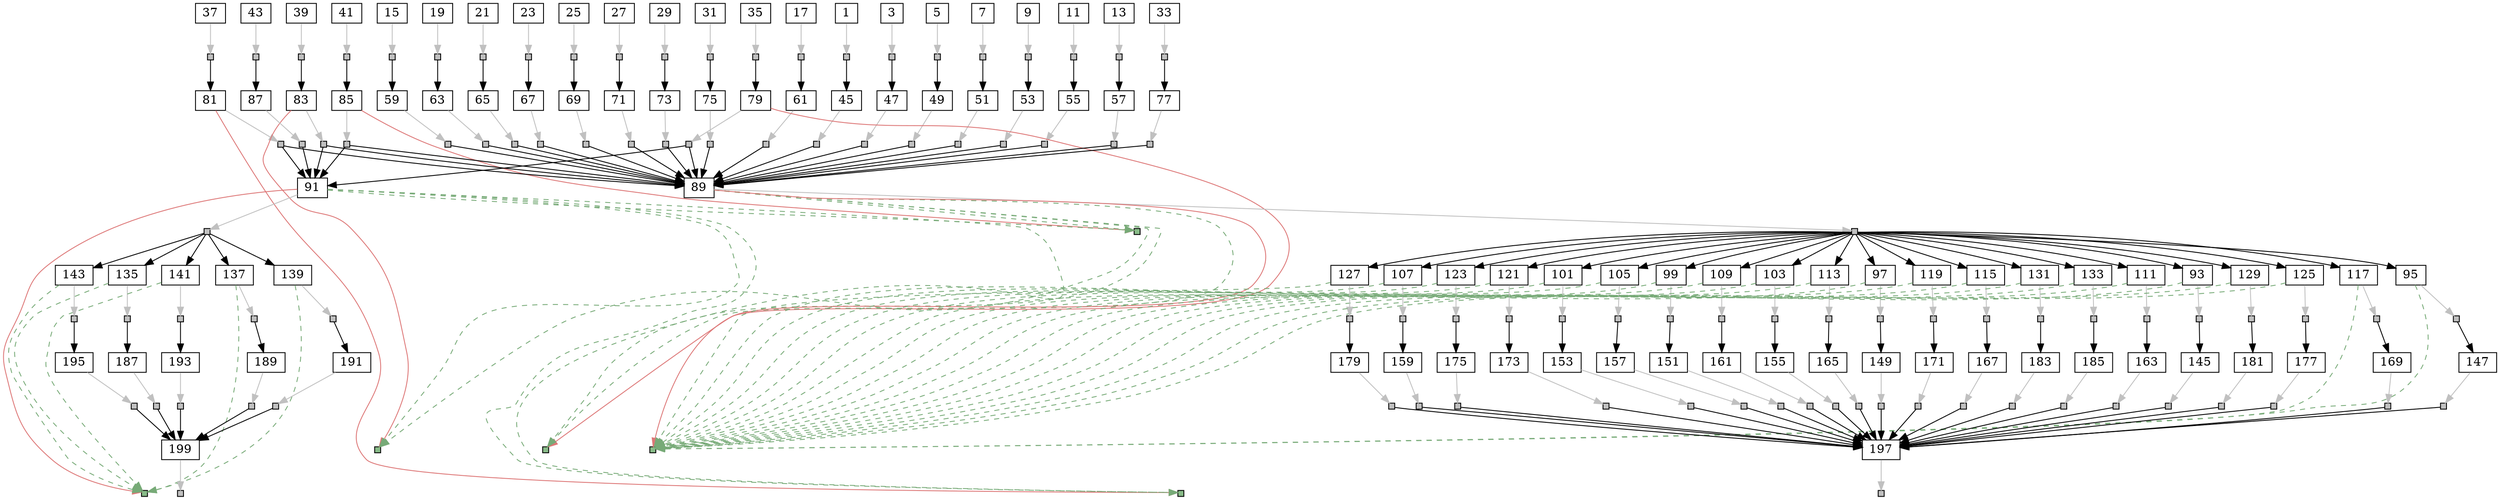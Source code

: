 strict digraph  {
	node [label="\N"];
	1	 [height=0,
		shape=rect,
		size=17.86,
		width=0];
	2	 [fillcolor=gray,
		height=0.1,
		label="",
		shape=rect,
		size=0,
		style=filled,
		width=0.1];
	1 -> 2	 [color=gray,
		size=41474567.0];
	45	 [height=0,
		shape=rect,
		size=667.17,
		width=0];
	2 -> 45	 [size=1008815.0];
	3	 [height=0,
		shape=rect,
		size=17.81,
		width=0];
	4	 [fillcolor=gray,
		height=0.1,
		label="",
		shape=rect,
		size=0,
		style=filled,
		width=0.1];
	3 -> 4	 [color=gray,
		size=41519120.0];
	47	 [height=0,
		shape=rect,
		size=651.61,
		width=0];
	4 -> 47	 [size=998202.0];
	5	 [height=0,
		shape=rect,
		size=18.42,
		width=0];
	6	 [fillcolor=gray,
		height=0.1,
		label="",
		shape=rect,
		size=0,
		style=filled,
		width=0.1];
	5 -> 6	 [color=gray,
		size=41500143.0];
	49	 [height=0,
		shape=rect,
		size=259.48,
		width=0];
	6 -> 49	 [size=992910.0];
	7	 [height=0,
		shape=rect,
		size=18.06,
		width=0];
	8	 [fillcolor=gray,
		height=0.1,
		label="",
		shape=rect,
		size=0,
		style=filled,
		width=0.1];
	7 -> 8	 [color=gray,
		size=41446079.0];
	51	 [height=0,
		shape=rect,
		size=655.91,
		width=0];
	8 -> 51	 [size=929631.0];
	9	 [height=0,
		shape=rect,
		size=17.69,
		width=0];
	10	 [fillcolor=gray,
		height=0.1,
		label="",
		shape=rect,
		size=0,
		style=filled,
		width=0.1];
	9 -> 10	 [color=gray,
		size=41431866.0];
	53	 [height=0,
		shape=rect,
		size=250.36,
		width=0];
	10 -> 53	 [size=973521.0];
	11	 [height=0,
		shape=rect,
		size=18.57,
		width=0];
	12	 [fillcolor=gray,
		height=0.1,
		label="",
		shape=rect,
		size=0,
		style=filled,
		width=0.1];
	11 -> 12	 [color=gray,
		size=41485368.0];
	55	 [height=0,
		shape=rect,
		size=385.76,
		width=0];
	12 -> 55	 [size=992161.0];
	13	 [height=0,
		shape=rect,
		size=18.79,
		width=0];
	14	 [fillcolor=gray,
		height=0.1,
		label="",
		shape=rect,
		size=0,
		style=filled,
		width=0.1];
	13 -> 14	 [color=gray,
		size=41472551.0];
	57	 [height=0,
		shape=rect,
		size=485.12,
		width=0];
	14 -> 57	 [size=978391.0];
	15	 [height=0,
		shape=rect,
		size=17.97,
		width=0];
	16	 [fillcolor=gray,
		height=0.1,
		label="",
		shape=rect,
		size=0,
		style=filled,
		width=0.1];
	15 -> 16	 [color=gray,
		size=41481777.0];
	59	 [height=0,
		shape=rect,
		size=355.82,
		width=0];
	16 -> 59	 [size=1012558.0];
	17	 [height=0,
		shape=rect,
		size=18.17,
		width=0];
	18	 [fillcolor=gray,
		height=0.1,
		label="",
		shape=rect,
		size=0,
		style=filled,
		width=0.1];
	17 -> 18	 [color=gray,
		size=41535178.0];
	61	 [height=0,
		shape=rect,
		size=271.68,
		width=0];
	18 -> 61	 [size=1024094.0];
	19	 [height=0,
		shape=rect,
		size=17.71,
		width=0];
	20	 [fillcolor=gray,
		height=0.1,
		label="",
		shape=rect,
		size=0,
		style=filled,
		width=0.1];
	19 -> 20	 [color=gray,
		size=41546653.0];
	63	 [height=0,
		shape=rect,
		size=378.14,
		width=0];
	20 -> 63	 [size=1000464.0];
	21	 [height=0,
		shape=rect,
		size=17.67,
		width=0];
	22	 [fillcolor=gray,
		height=0.1,
		label="",
		shape=rect,
		size=0,
		style=filled,
		width=0.1];
	21 -> 22	 [color=gray,
		size=41518648.0];
	65	 [height=0,
		shape=rect,
		size=663.12,
		width=0];
	22 -> 65	 [size=996704.0];
	23	 [height=0,
		shape=rect,
		size=18.1,
		width=0];
	24	 [fillcolor=gray,
		height=0.1,
		label="",
		shape=rect,
		size=0,
		style=filled,
		width=0.1];
	23 -> 24	 [color=gray,
		size=41493866.0];
	67	 [height=0,
		shape=rect,
		size=637.45,
		width=0];
	24 -> 67	 [size=975817.0];
	25	 [height=0,
		shape=rect,
		size=18.36,
		width=0];
	26	 [fillcolor=gray,
		height=0.1,
		label="",
		shape=rect,
		size=0,
		style=filled,
		width=0.1];
	25 -> 26	 [color=gray,
		size=41466307.0];
	69	 [height=0,
		shape=rect,
		size=344.73,
		width=0];
	26 -> 69	 [size=977899.0];
	27	 [height=0,
		shape=rect,
		size=17.64,
		width=0];
	28	 [fillcolor=gray,
		height=0.1,
		label="",
		shape=rect,
		size=0,
		style=filled,
		width=0.1];
	27 -> 28	 [color=gray,
		size=41487685.0];
	71	 [height=0,
		shape=rect,
		size=409.69,
		width=0];
	28 -> 71	 [size=996422.0];
	29	 [height=0,
		shape=rect,
		size=18.25,
		width=0];
	30	 [fillcolor=gray,
		height=0.1,
		label="",
		shape=rect,
		size=0,
		style=filled,
		width=0.1];
	29 -> 30	 [color=gray,
		size=41568827.0];
	73	 [height=0,
		shape=rect,
		size=364.02,
		width=0];
	30 -> 73	 [size=1029025.0];
	31	 [height=0,
		shape=rect,
		size=18.49,
		width=0];
	32	 [fillcolor=gray,
		height=0.1,
		label="",
		shape=rect,
		size=0,
		style=filled,
		width=0.1];
	31 -> 32	 [color=gray,
		size=41521503.0];
	75	 [height=0,
		shape=rect,
		size=633.05,
		width=0];
	32 -> 75	 [size=1003240.0];
	33	 [height=0,
		shape=rect,
		size=18.36,
		width=0];
	34	 [fillcolor=gray,
		height=0.1,
		label="",
		shape=rect,
		size=0,
		style=filled,
		width=0.1];
	33 -> 34	 [color=gray,
		size=41469406.0];
	77	 [height=0,
		shape=rect,
		size=432.18,
		width=0];
	34 -> 77	 [size=957615.0];
	35	 [height=0,
		shape=rect,
		size=18.41,
		width=0];
	36	 [fillcolor=gray,
		height=0.1,
		label="",
		shape=rect,
		size=0,
		style=filled,
		width=0.1];
	35 -> 36	 [color=gray,
		size=41527155.0];
	79	 [height=0,
		shape=rect,
		size=291.66,
		width=0];
	36 -> 79	 [size=1005265.0];
	37	 [height=0,
		shape=rect,
		size=17.65,
		width=0];
	38	 [fillcolor=gray,
		height=0.1,
		label="",
		shape=rect,
		size=0,
		style=filled,
		width=0.1];
	37 -> 38	 [color=gray,
		size=41457481.0];
	81	 [height=0,
		shape=rect,
		size=355.3,
		width=0];
	38 -> 81	 [size=977025.0];
	39	 [height=0,
		shape=rect,
		size=18.54,
		width=0];
	40	 [fillcolor=gray,
		height=0.1,
		label="",
		shape=rect,
		size=0,
		style=filled,
		width=0.1];
	39 -> 40	 [color=gray,
		size=41471695.0];
	83	 [height=0,
		shape=rect,
		size=247.07,
		width=0];
	40 -> 83	 [size=975948.0];
	41	 [height=0,
		shape=rect,
		size=17.54,
		width=0];
	42	 [fillcolor=gray,
		height=0.1,
		label="",
		shape=rect,
		size=0,
		style=filled,
		width=0.1];
	41 -> 42	 [color=gray,
		size=41528125.0];
	85	 [height=0,
		shape=rect,
		size=495.44,
		width=0];
	42 -> 85	 [size=995489.0];
	43	 [height=0,
		shape=rect,
		size=19.39,
		width=0];
	44	 [fillcolor=gray,
		height=0.1,
		label="",
		shape=rect,
		size=0,
		style=filled,
		width=0.1];
	43 -> 44	 [color=gray,
		size=41506307.0];
	87	 [height=0,
		shape=rect,
		size=622.44,
		width=0];
	44 -> 87	 [size=994757.0];
	46	 [fillcolor=gray,
		height=0.1,
		label="",
		shape=rect,
		size=0,
		style=filled,
		width=0.1];
	45 -> 46	 [color=gray,
		size=43208387.0];
	89	 [height=0,
		shape=rect,
		size=5.61,
		width=0];
	46 -> 89	 [size=321212.0];
	48	 [fillcolor=gray,
		height=0.1,
		label="",
		shape=rect,
		size=0,
		style=filled,
		width=0.1];
	47 -> 48	 [color=gray,
		size=43236328.0];
	48 -> 89	 [size=293987.0];
	50	 [fillcolor=gray,
		height=0.1,
		label="",
		shape=rect,
		size=0,
		style=filled,
		width=0.1];
	49 -> 50	 [color=gray,
		size=43305999.0];
	50 -> 89	 [size=377343.0];
	52	 [fillcolor=gray,
		height=0.1,
		label="",
		shape=rect,
		size=0,
		style=filled,
		width=0.1];
	51 -> 52	 [color=gray,
		size=43398956.0];
	52 -> 89	 [size=461085.0];
	54	 [fillcolor=gray,
		height=0.1,
		label="",
		shape=rect,
		size=0,
		style=filled,
		width=0.1];
	53 -> 54	 [color=gray,
		size=43086448.0];
	54 -> 89	 [size=206680.0];
	56	 [fillcolor=gray,
		height=0.1,
		label="",
		shape=rect,
		size=0,
		style=filled,
		width=0.1];
	55 -> 56	 [color=gray,
		size=43359290.0];
	56 -> 89	 [size=444660.0];
	58	 [fillcolor=gray,
		height=0.1,
		label="",
		shape=rect,
		size=0,
		style=filled,
		width=0.1];
	57 -> 58	 [color=gray,
		size=43124106.0];
	58 -> 89	 [size=208523.0];
	60	 [fillcolor=gray,
		height=0.1,
		label="",
		shape=rect,
		size=0,
		style=filled,
		width=0.1];
	59 -> 60	 [color=gray,
		size=43294149.0];
	60 -> 89	 [size=403507.0];
	62	 [fillcolor=gray,
		height=0.1,
		label="",
		shape=rect,
		size=0,
		style=filled,
		width=0.1];
	61 -> 62	 [color=gray,
		size=43385632.0];
	62 -> 89	 [size=453125.0];
	64	 [fillcolor=gray,
		height=0.1,
		label="",
		shape=rect,
		size=0,
		style=filled,
		width=0.1];
	63 -> 64	 [color=gray,
		size=43322227.0];
	64 -> 89	 [size=354615.0];
	66	 [fillcolor=gray,
		height=0.1,
		label="",
		shape=rect,
		size=0,
		style=filled,
		width=0.1];
	65 -> 66	 [color=gray,
		size=43239975.0];
	66 -> 89	 [size=296608.0];
	68	 [fillcolor=gray,
		height=0.1,
		label="",
		shape=rect,
		size=0,
		style=filled,
		width=0.1];
	67 -> 68	 [color=gray,
		size=43256461.0];
	68 -> 89	 [size=316989.0];
	70	 [fillcolor=gray,
		height=0.1,
		label="",
		shape=rect,
		size=0,
		style=filled,
		width=0.1];
	69 -> 70	 [color=gray,
		size=43195243.0];
	70 -> 89	 [size=285412.0];
	72	 [fillcolor=gray,
		height=0.1,
		label="",
		shape=rect,
		size=0,
		style=filled,
		width=0.1];
	71 -> 72	 [color=gray,
		size=43149126.0];
	72 -> 89	 [size=236440.0];
	74	 [fillcolor=gray,
		height=0.1,
		label="",
		shape=rect,
		size=0,
		style=filled,
		width=0.1];
	73 -> 74	 [color=gray,
		size=43341381.0];
	74 -> 89	 [size=380156.0];
	76	 [fillcolor=gray,
		height=0.1,
		label="",
		shape=rect,
		size=0,
		style=filled,
		width=0.1];
	75 -> 76	 [color=gray,
		size=43383869.0];
	76 -> 89	 [size=444183.0];
	78	 [fillcolor=gray,
		height=0.1,
		label="",
		shape=rect,
		size=0,
		style=filled,
		width=0.1];
	77 -> 78	 [color=gray,
		size=43239206.0];
	78 -> 89	 [size=305992.0];
	80	 [fillcolor=gray,
		height=0.1,
		label="",
		shape=rect,
		size=0,
		style=filled,
		width=0.1];
	79 -> 80	 [color=gray,
		size=43210376.0];
	201	 [fillcolor="#88bb88",
		height=0.1,
		label="",
		shape=rect,
		size=0,
		style=filled,
		width=0.1];
	79 -> 201	 [color="#dd7777",
		size=428410.0,
		weight=0];
	80 -> 89	 [size=0];
	91	 [height=0,
		shape=rect,
		size=5.53,
		width=0];
	80 -> 91	 [size=0];
	82	 [fillcolor=gray,
		height=0.1,
		label="",
		shape=rect,
		size=0,
		style=filled,
		width=0.1];
	81 -> 82	 [color=gray,
		size=43137471.0];
	202	 [fillcolor="#88bb88",
		height=0.1,
		label="",
		shape=rect,
		size=0,
		style=filled,
		width=0.1];
	81 -> 202	 [color="#dd7777",
		size=428410.0,
		weight=0];
	82 -> 89	 [size=0];
	82 -> 91	 [size=0];
	84	 [fillcolor=gray,
		height=0.1,
		label="",
		shape=rect,
		size=0,
		style=filled,
		width=0.1];
	83 -> 84	 [color=gray,
		size=43334857.0];
	203	 [fillcolor="#88bb88",
		height=0.1,
		label="",
		shape=rect,
		size=0,
		style=filled,
		width=0.1];
	83 -> 203	 [color="#dd7777",
		size=428410.0,
		weight=0];
	84 -> 89	 [size=0];
	84 -> 91	 [size=0];
	86	 [fillcolor=gray,
		height=0.1,
		label="",
		shape=rect,
		size=0,
		style=filled,
		width=0.1];
	85 -> 86	 [color=gray,
		size=43344949.0];
	204	 [fillcolor="#88bb88",
		height=0.1,
		label="",
		shape=rect,
		size=0,
		style=filled,
		width=0.1];
	85 -> 204	 [color="#dd7777",
		size=428410.0,
		weight=0];
	86 -> 89	 [size=0];
	86 -> 91	 [size=0];
	88	 [fillcolor=gray,
		height=0.1,
		label="",
		shape=rect,
		size=0,
		style=filled,
		width=0.1];
	87 -> 88	 [color=gray,
		size=43281416.0];
	88 -> 91	 [size=348443.0];
	90	 [fillcolor=gray,
		height=0.1,
		label="",
		shape=rect,
		size=0,
		style=filled,
		width=0.1];
	89 -> 90	 [color=gray,
		size=1345960.0];
	89 -> 201	 [color="#77aa77",
		size=0,
		style=dashed,
		weight=0];
	89 -> 202	 [color="#77aa77",
		size=0,
		style=dashed,
		weight=0];
	89 -> 203	 [color="#77aa77",
		size=0,
		style=dashed,
		weight=0];
	89 -> 204	 [color="#77aa77",
		size=0,
		style=dashed,
		weight=0];
	205	 [fillcolor="#88bb88",
		height=0.1,
		label="",
		shape=rect,
		size=0,
		style=filled,
		width=0.1];
	89 -> 205	 [color="#dd7777",
		size=428410.0,
		weight=0];
	93	 [height=0,
		shape=rect,
		size=4.39,
		width=0];
	90 -> 93	 [size=0];
	95	 [height=0,
		shape=rect,
		size=5.25,
		width=0];
	90 -> 95	 [size=0];
	97	 [height=0,
		shape=rect,
		size=5.18,
		width=0];
	90 -> 97	 [size=0];
	99	 [height=0,
		shape=rect,
		size=5.16,
		width=0];
	90 -> 99	 [size=0];
	101	 [height=0,
		shape=rect,
		size=4.81,
		width=0];
	90 -> 101	 [size=0];
	103	 [height=0,
		shape=rect,
		size=5.15,
		width=0];
	90 -> 103	 [size=0];
	105	 [height=0,
		shape=rect,
		size=5.05,
		width=0];
	90 -> 105	 [size=0];
	107	 [height=0,
		shape=rect,
		size=4.75,
		width=0];
	90 -> 107	 [size=0];
	109	 [height=0,
		shape=rect,
		size=5.43,
		width=0];
	90 -> 109	 [size=0];
	111	 [height=0,
		shape=rect,
		size=5.46,
		width=0];
	90 -> 111	 [size=0];
	113	 [height=0,
		shape=rect,
		size=6.01,
		width=0];
	90 -> 113	 [size=0];
	115	 [height=0,
		shape=rect,
		size=5.03,
		width=0];
	90 -> 115	 [size=0];
	117	 [height=0,
		shape=rect,
		size=5.66,
		width=0];
	90 -> 117	 [size=0];
	119	 [height=0,
		shape=rect,
		size=5.41,
		width=0];
	90 -> 119	 [size=0];
	121	 [height=0,
		shape=rect,
		size=4.94,
		width=0];
	90 -> 121	 [size=0];
	123	 [height=0,
		shape=rect,
		size=5.14,
		width=0];
	90 -> 123	 [size=0];
	125	 [height=0,
		shape=rect,
		size=4.76,
		width=0];
	90 -> 125	 [size=0];
	127	 [height=0,
		shape=rect,
		size=5.66,
		width=0];
	90 -> 127	 [size=0];
	129	 [height=0,
		shape=rect,
		size=5.17,
		width=0];
	90 -> 129	 [size=0];
	131	 [height=0,
		shape=rect,
		size=5.36,
		width=0];
	90 -> 131	 [size=0];
	133	 [height=0,
		shape=rect,
		size=4.27,
		width=0];
	90 -> 133	 [size=0];
	92	 [fillcolor=gray,
		height=0.1,
		label="",
		shape=rect,
		size=0,
		style=filled,
		width=0.1];
	91 -> 92	 [color=gray,
		size=1349285.0];
	91 -> 201	 [color="#77aa77",
		size=0,
		style=dashed,
		weight=0];
	91 -> 202	 [color="#77aa77",
		size=0,
		style=dashed,
		weight=0];
	91 -> 203	 [color="#77aa77",
		size=0,
		style=dashed,
		weight=0];
	91 -> 204	 [color="#77aa77",
		size=0,
		style=dashed,
		weight=0];
	206	 [fillcolor="#88bb88",
		height=0.1,
		label="",
		shape=rect,
		size=0,
		style=filled,
		width=0.1];
	91 -> 206	 [color="#dd7777",
		size=428410.0,
		weight=0];
	135	 [height=0,
		shape=rect,
		size=5.28,
		width=0];
	92 -> 135	 [size=0];
	137	 [height=0,
		shape=rect,
		size=5.34,
		width=0];
	92 -> 137	 [size=0];
	139	 [height=0,
		shape=rect,
		size=4.76,
		width=0];
	92 -> 139	 [size=0];
	141	 [height=0,
		shape=rect,
		size=5.26,
		width=0];
	92 -> 141	 [size=0];
	143	 [height=0,
		shape=rect,
		size=5.23,
		width=0];
	92 -> 143	 [size=0];
	94	 [fillcolor=gray,
		height=0.1,
		label="",
		shape=rect,
		size=0,
		style=filled,
		width=0.1];
	93 -> 94	 [color=gray,
		size=49159.0];
	93 -> 205	 [color="#77aa77",
		size=0,
		style=dashed,
		weight=0];
	145	 [height=0,
		shape=rect,
		size=674.42,
		width=0];
	94 -> 145	 [size=14431.0];
	96	 [fillcolor=gray,
		height=0.1,
		label="",
		shape=rect,
		size=0,
		style=filled,
		width=0.1];
	95 -> 96	 [color=gray,
		size=41252.0];
	95 -> 205	 [color="#77aa77",
		size=0,
		style=dashed,
		weight=0];
	147	 [height=0,
		shape=rect,
		size=677.15,
		width=0];
	96 -> 147	 [size=6524.0];
	98	 [fillcolor=gray,
		height=0.1,
		label="",
		shape=rect,
		size=0,
		style=filled,
		width=0.1];
	97 -> 98	 [color=gray,
		size=46629.0];
	97 -> 205	 [color="#77aa77",
		size=0,
		style=dashed,
		weight=0];
	149	 [height=0,
		shape=rect,
		size=315.05,
		width=0];
	98 -> 149	 [size=11901.0];
	100	 [fillcolor=gray,
		height=0.1,
		label="",
		shape=rect,
		size=0,
		style=filled,
		width=0.1];
	99 -> 100	 [color=gray,
		size=44943.0];
	99 -> 205	 [color="#77aa77",
		size=0,
		style=dashed,
		weight=0];
	151	 [height=0,
		shape=rect,
		size=374.91,
		width=0];
	100 -> 151	 [size=10215.0];
	102	 [fillcolor=gray,
		height=0.1,
		label="",
		shape=rect,
		size=0,
		style=filled,
		width=0.1];
	101 -> 102	 [color=gray,
		size=47880.0];
	101 -> 205	 [color="#77aa77",
		size=0,
		style=dashed,
		weight=0];
	153	 [height=0,
		shape=rect,
		size=587.52,
		width=0];
	102 -> 153	 [size=13152.0];
	104	 [fillcolor=gray,
		height=0.1,
		label="",
		shape=rect,
		size=0,
		style=filled,
		width=0.1];
	103 -> 104	 [color=gray,
		size=53278.0];
	103 -> 205	 [color="#77aa77",
		size=0,
		style=dashed,
		weight=0];
	155	 [height=0,
		shape=rect,
		size=478.63,
		width=0];
	104 -> 155	 [size=18550.0];
	106	 [fillcolor=gray,
		height=0.1,
		label="",
		shape=rect,
		size=0,
		style=filled,
		width=0.1];
	105 -> 106	 [color=gray,
		size=47586.0];
	105 -> 205	 [color="#77aa77",
		size=0,
		style=dashed,
		weight=0];
	157	 [height=0,
		shape=rect,
		size=265.91,
		width=0];
	106 -> 157	 [size=12858.0];
	108	 [fillcolor=gray,
		height=0.1,
		label="",
		shape=rect,
		size=0,
		style=filled,
		width=0.1];
	107 -> 108	 [color=gray,
		size=53174.0];
	107 -> 205	 [color="#77aa77",
		size=0,
		style=dashed,
		weight=0];
	159	 [height=0,
		shape=rect,
		size=424.0,
		width=0];
	108 -> 159	 [size=18446.0];
	110	 [fillcolor=gray,
		height=0.1,
		label="",
		shape=rect,
		size=0,
		style=filled,
		width=0.1];
	109 -> 110	 [color=gray,
		size=52843.0];
	109 -> 205	 [color="#77aa77",
		size=0,
		style=dashed,
		weight=0];
	161	 [height=0,
		shape=rect,
		size=497.0,
		width=0];
	110 -> 161	 [size=18115.0];
	112	 [fillcolor=gray,
		height=0.1,
		label="",
		shape=rect,
		size=0,
		style=filled,
		width=0.1];
	111 -> 112	 [color=gray,
		size=44461.0];
	111 -> 205	 [color="#77aa77",
		size=0,
		style=dashed,
		weight=0];
	163	 [height=0,
		shape=rect,
		size=317.23,
		width=0];
	112 -> 163	 [size=9733.0];
	114	 [fillcolor=gray,
		height=0.1,
		label="",
		shape=rect,
		size=0,
		style=filled,
		width=0.1];
	113 -> 114	 [color=gray,
		size=50414.0];
	113 -> 205	 [color="#77aa77",
		size=0,
		style=dashed,
		weight=0];
	165	 [height=0,
		shape=rect,
		size=451.19,
		width=0];
	114 -> 165	 [size=15686.0];
	116	 [fillcolor=gray,
		height=0.1,
		label="",
		shape=rect,
		size=0,
		style=filled,
		width=0.1];
	115 -> 116	 [color=gray,
		size=49505.0];
	115 -> 205	 [color="#77aa77",
		size=0,
		style=dashed,
		weight=0];
	167	 [height=0,
		shape=rect,
		size=448.51,
		width=0];
	116 -> 167	 [size=14777.0];
	118	 [fillcolor=gray,
		height=0.1,
		label="",
		shape=rect,
		size=0,
		style=filled,
		width=0.1];
	117 -> 118	 [color=gray,
		size=48319.0];
	117 -> 205	 [color="#77aa77",
		size=0,
		style=dashed,
		weight=0];
	169	 [height=0,
		shape=rect,
		size=321.75,
		width=0];
	118 -> 169	 [size=13591.0];
	120	 [fillcolor=gray,
		height=0.1,
		label="",
		shape=rect,
		size=0,
		style=filled,
		width=0.1];
	119 -> 120	 [color=gray,
		size=52477.0];
	119 -> 205	 [color="#77aa77",
		size=0,
		style=dashed,
		weight=0];
	171	 [height=0,
		shape=rect,
		size=247.41,
		width=0];
	120 -> 171	 [size=17749.0];
	122	 [fillcolor=gray,
		height=0.1,
		label="",
		shape=rect,
		size=0,
		style=filled,
		width=0.1];
	121 -> 122	 [color=gray,
		size=47016.0];
	121 -> 205	 [color="#77aa77",
		size=0,
		style=dashed,
		weight=0];
	173	 [height=0,
		shape=rect,
		size=318.54,
		width=0];
	122 -> 173	 [size=12288.0];
	124	 [fillcolor=gray,
		height=0.1,
		label="",
		shape=rect,
		size=0,
		style=filled,
		width=0.1];
	123 -> 124	 [color=gray,
		size=41909.0];
	123 -> 205	 [color="#77aa77",
		size=0,
		style=dashed,
		weight=0];
	175	 [height=0,
		shape=rect,
		size=468.2,
		width=0];
	124 -> 175	 [size=7181.0];
	126	 [fillcolor=gray,
		height=0.1,
		label="",
		shape=rect,
		size=0,
		style=filled,
		width=0.1];
	125 -> 126	 [color=gray,
		size=42149.0];
	125 -> 205	 [color="#77aa77",
		size=0,
		style=dashed,
		weight=0];
	177	 [height=0,
		shape=rect,
		size=333.59,
		width=0];
	126 -> 177	 [size=7421.0];
	128	 [fillcolor=gray,
		height=0.1,
		label="",
		shape=rect,
		size=0,
		style=filled,
		width=0.1];
	127 -> 128	 [color=gray,
		size=44395.0];
	127 -> 205	 [color="#77aa77",
		size=0,
		style=dashed,
		weight=0];
	179	 [height=0,
		shape=rect,
		size=258.46,
		width=0];
	128 -> 179	 [size=9667.0];
	130	 [fillcolor=gray,
		height=0.1,
		label="",
		shape=rect,
		size=0,
		style=filled,
		width=0.1];
	129 -> 130	 [color=gray,
		size=47813.0];
	129 -> 205	 [color="#77aa77",
		size=0,
		style=dashed,
		weight=0];
	181	 [height=0,
		shape=rect,
		size=309.45,
		width=0];
	130 -> 181	 [size=13085.0];
	132	 [fillcolor=gray,
		height=0.1,
		label="",
		shape=rect,
		size=0,
		style=filled,
		width=0.1];
	131 -> 132	 [color=gray,
		size=48364.0];
	131 -> 205	 [color="#77aa77",
		size=0,
		style=dashed,
		weight=0];
	183	 [height=0,
		shape=rect,
		size=496.59,
		width=0];
	132 -> 183	 [size=13636.0];
	134	 [fillcolor=gray,
		height=0.1,
		label="",
		shape=rect,
		size=0,
		style=filled,
		width=0.1];
	133 -> 134	 [color=gray,
		size=51702.0];
	133 -> 205	 [color="#77aa77",
		size=0,
		style=dashed,
		weight=0];
	185	 [height=0,
		shape=rect,
		size=304.68,
		width=0];
	134 -> 185	 [size=16974.0];
	136	 [fillcolor=gray,
		height=0.1,
		label="",
		shape=rect,
		size=0,
		style=filled,
		width=0.1];
	135 -> 136	 [color=gray,
		size=47732.0];
	135 -> 206	 [color="#77aa77",
		size=0,
		style=dashed,
		weight=0];
	187	 [height=0,
		shape=rect,
		size=554.95,
		width=0];
	136 -> 187	 [size=9679.0];
	138	 [fillcolor=gray,
		height=0.1,
		label="",
		shape=rect,
		size=0,
		style=filled,
		width=0.1];
	137 -> 138	 [color=gray,
		size=51642.0];
	137 -> 206	 [color="#77aa77",
		size=0,
		style=dashed,
		weight=0];
	189	 [height=0,
		shape=rect,
		size=443.01,
		width=0];
	138 -> 189	 [size=13589.0];
	140	 [fillcolor=gray,
		height=0.1,
		label="",
		shape=rect,
		size=0,
		style=filled,
		width=0.1];
	139 -> 140	 [color=gray,
		size=50782.0];
	139 -> 206	 [color="#77aa77",
		size=0,
		style=dashed,
		weight=0];
	191	 [height=0,
		shape=rect,
		size=646.78,
		width=0];
	140 -> 191	 [size=12729.0];
	142	 [fillcolor=gray,
		height=0.1,
		label="",
		shape=rect,
		size=0,
		style=filled,
		width=0.1];
	141 -> 142	 [color=gray,
		size=53020.0];
	141 -> 206	 [color="#77aa77",
		size=0,
		style=dashed,
		weight=0];
	193	 [height=0,
		shape=rect,
		size=423.91,
		width=0];
	142 -> 193	 [size=14967.0];
	144	 [fillcolor=gray,
		height=0.1,
		label="",
		shape=rect,
		size=0,
		style=filled,
		width=0.1];
	143 -> 144	 [color=gray,
		size=49088.0];
	143 -> 206	 [color="#77aa77",
		size=0,
		style=dashed,
		weight=0];
	195	 [height=0,
		shape=rect,
		size=489.58,
		width=0];
	144 -> 195	 [size=11035.0];
	146	 [fillcolor=gray,
		height=0.1,
		label="",
		shape=rect,
		size=0,
		style=filled,
		width=0.1];
	145 -> 146	 [color=gray,
		size=43329678.0];
	197	 [height=0,
		shape=rect,
		size=5.84,
		width=0];
	146 -> 197	 [size=442503.0];
	148	 [fillcolor=gray,
		height=0.1,
		label="",
		shape=rect,
		size=0,
		style=filled,
		width=0.1];
	147 -> 148	 [color=gray,
		size=43245238.0];
	148 -> 197	 [size=302897.0];
	150	 [fillcolor=gray,
		height=0.1,
		label="",
		shape=rect,
		size=0,
		style=filled,
		width=0.1];
	149 -> 150	 [color=gray,
		size=43291234.0];
	150 -> 197	 [size=362578.0];
	152	 [fillcolor=gray,
		height=0.1,
		label="",
		shape=rect,
		size=0,
		style=filled,
		width=0.1];
	151 -> 152	 [color=gray,
		size=43170404.0];
	152 -> 197	 [size=232533.0];
	154	 [fillcolor=gray,
		height=0.1,
		label="",
		shape=rect,
		size=0,
		style=filled,
		width=0.1];
	153 -> 154	 [color=gray,
		size=43200844.0];
	154 -> 197	 [size=321076.0];
	156	 [fillcolor=gray,
		height=0.1,
		label="",
		shape=rect,
		size=0,
		style=filled,
		width=0.1];
	155 -> 156	 [color=gray,
		size=43309382.0];
	156 -> 197	 [size=394752.0];
	158	 [fillcolor=gray,
		height=0.1,
		label="",
		shape=rect,
		size=0,
		style=filled,
		width=0.1];
	157 -> 158	 [color=gray,
		size=43315077.0];
	158 -> 197	 [size=399494.0];
	160	 [fillcolor=gray,
		height=0.1,
		label="",
		shape=rect,
		size=0,
		style=filled,
		width=0.1];
	159 -> 160	 [color=gray,
		size=43182167.0];
	160 -> 197	 [size=291525.0];
	162	 [fillcolor=gray,
		height=0.1,
		label="",
		shape=rect,
		size=0,
		style=filled,
		width=0.1];
	161 -> 162	 [color=gray,
		size=43113151.0];
	162 -> 197	 [size=180644.0];
	164	 [fillcolor=gray,
		height=0.1,
		label="",
		shape=rect,
		size=0,
		style=filled,
		width=0.1];
	163 -> 164	 [color=gray,
		size=43238705.0];
	164 -> 197	 [size=271093.0];
	166	 [fillcolor=gray,
		height=0.1,
		label="",
		shape=rect,
		size=0,
		style=filled,
		width=0.1];
	165 -> 166	 [color=gray,
		size=43162495.0];
	166 -> 197	 [size=219128.0];
	168	 [fillcolor=gray,
		height=0.1,
		label="",
		shape=rect,
		size=0,
		style=filled,
		width=0.1];
	167 -> 168	 [color=gray,
		size=43362610.0];
	168 -> 197	 [size=423138.0];
	170	 [fillcolor=gray,
		height=0.1,
		label="",
		shape=rect,
		size=0,
		style=filled,
		width=0.1];
	169 -> 170	 [color=gray,
		size=43317208.0];
	170 -> 197	 [size=407377.0];
	172	 [fillcolor=gray,
		height=0.1,
		label="",
		shape=rect,
		size=0,
		style=filled,
		width=0.1];
	171 -> 172	 [color=gray,
		size=43263604.0];
	172 -> 197	 [size=350918.0];
	174	 [fillcolor=gray,
		height=0.1,
		label="",
		shape=rect,
		size=0,
		style=filled,
		width=0.1];
	173 -> 174	 [color=gray,
		size=43149838.0];
	174 -> 197	 [size=188613.0];
	176	 [fillcolor=gray,
		height=0.1,
		label="",
		shape=rect,
		size=0,
		style=filled,
		width=0.1];
	175 -> 176	 [color=gray,
		size=43283846.0];
	176 -> 197	 [size=344160.0];
	178	 [fillcolor=gray,
		height=0.1,
		label="",
		shape=rect,
		size=0,
		style=filled,
		width=0.1];
	177 -> 178	 [color=gray,
		size=43255754.0];
	178 -> 197	 [size=322540.0];
	180	 [fillcolor=gray,
		height=0.1,
		label="",
		shape=rect,
		size=0,
		style=filled,
		width=0.1];
	179 -> 180	 [color=gray,
		size=43234284.0];
	180 -> 197	 [size=290971.0];
	182	 [fillcolor=gray,
		height=0.1,
		label="",
		shape=rect,
		size=0,
		style=filled,
		width=0.1];
	181 -> 182	 [color=gray,
		size=43327284.0];
	182 -> 197	 [size=425405.0];
	184	 [fillcolor=gray,
		height=0.1,
		label="",
		shape=rect,
		size=0,
		style=filled,
		width=0.1];
	183 -> 184	 [color=gray,
		size=43315927.0];
	184 -> 197	 [size=398757.0];
	186	 [fillcolor=gray,
		height=0.1,
		label="",
		shape=rect,
		size=0,
		style=filled,
		width=0.1];
	185 -> 186	 [color=gray,
		size=43126324.0];
	186 -> 197	 [size=172265.0];
	188	 [fillcolor=gray,
		height=0.1,
		label="",
		shape=rect,
		size=0,
		style=filled,
		width=0.1];
	187 -> 188	 [color=gray,
		size=43361383.0];
	199	 [height=0,
		shape=rect,
		size=5.51,
		width=0];
	188 -> 199	 [size=428410.0];
	190	 [fillcolor=gray,
		height=0.1,
		label="",
		shape=rect,
		size=0,
		style=filled,
		width=0.1];
	189 -> 190	 [color=gray,
		size=43261046.0];
	190 -> 199	 [size=378508.0];
	192	 [fillcolor=gray,
		height=0.1,
		label="",
		shape=rect,
		size=0,
		style=filled,
		width=0.1];
	191 -> 192	 [color=gray,
		size=43381694.0];
	192 -> 199	 [size=428948.0];
	194	 [fillcolor=gray,
		height=0.1,
		label="",
		shape=rect,
		size=0,
		style=filled,
		width=0.1];
	193 -> 194	 [color=gray,
		size=43187426.0];
	194 -> 199	 [size=265333.0];
	196	 [fillcolor=gray,
		height=0.1,
		label="",
		shape=rect,
		size=0,
		style=filled,
		width=0.1];
	195 -> 196	 [color=gray,
		size=43259004.0];
	196 -> 199	 [size=308710.0];
	198	 [fillcolor=gray,
		height=0.1,
		label="",
		shape=rect,
		size=0,
		style=filled,
		width=0.1];
	197 -> 198	 [color=gray,
		size=21586.0];
	200	 [fillcolor=gray,
		height=0.1,
		label="",
		shape=rect,
		size=0,
		style=filled,
		width=0.1];
	199 -> 200	 [color=gray,
		size=32153.0];
}
